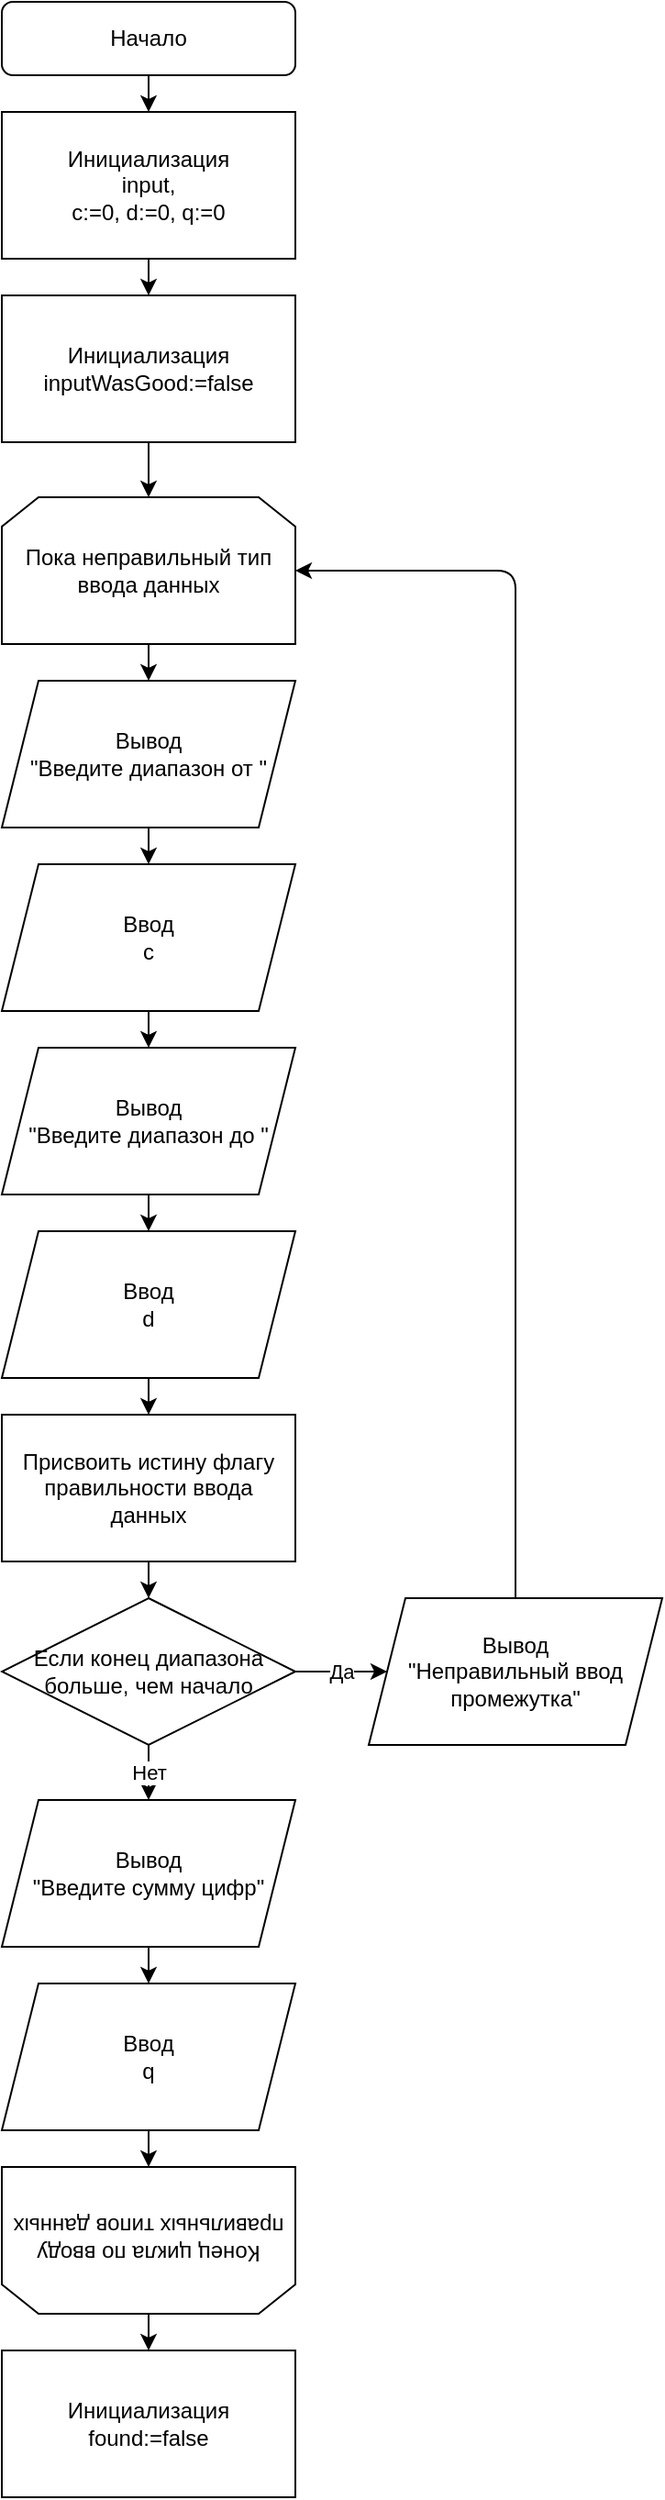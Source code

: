 <mxfile version="14.4.8" type="github">
  <diagram id="j850rsy9zMjjg5aDE9rX" name="Page-1">
    <mxGraphModel dx="1038" dy="580" grid="1" gridSize="10" guides="1" tooltips="1" connect="1" arrows="1" fold="1" page="1" pageScale="1" pageWidth="827" pageHeight="1169" math="0" shadow="0">
      <root>
        <mxCell id="0" />
        <mxCell id="1" parent="0" />
        <mxCell id="yiYiCe4EvvSNOmWsxo8L-3" value="Начало" style="rounded=1;whiteSpace=wrap;html=1;" vertex="1" parent="1">
          <mxGeometry x="320" y="40" width="160" height="40" as="geometry" />
        </mxCell>
        <mxCell id="yiYiCe4EvvSNOmWsxo8L-4" value="" style="endArrow=classic;html=1;exitX=0.5;exitY=1;exitDx=0;exitDy=0;entryX=0.5;entryY=0;entryDx=0;entryDy=0;" edge="1" parent="1" source="yiYiCe4EvvSNOmWsxo8L-3" target="yiYiCe4EvvSNOmWsxo8L-5">
          <mxGeometry width="50" height="50" relative="1" as="geometry">
            <mxPoint x="390" y="250" as="sourcePoint" />
            <mxPoint x="400" y="100" as="targetPoint" />
          </mxGeometry>
        </mxCell>
        <mxCell id="yiYiCe4EvvSNOmWsxo8L-5" value="Инициализация&lt;br&gt;input,&lt;br&gt;c:=0, d:=0, q:=0" style="rounded=0;whiteSpace=wrap;html=1;" vertex="1" parent="1">
          <mxGeometry x="320" y="100" width="160" height="80" as="geometry" />
        </mxCell>
        <mxCell id="yiYiCe4EvvSNOmWsxo8L-7" value="" style="endArrow=classic;html=1;exitX=0.5;exitY=1;exitDx=0;exitDy=0;entryX=0.5;entryY=0;entryDx=0;entryDy=0;" edge="1" parent="1" source="yiYiCe4EvvSNOmWsxo8L-5" target="yiYiCe4EvvSNOmWsxo8L-9">
          <mxGeometry width="50" height="50" relative="1" as="geometry">
            <mxPoint x="390" y="230" as="sourcePoint" />
            <mxPoint x="400" y="200" as="targetPoint" />
          </mxGeometry>
        </mxCell>
        <mxCell id="yiYiCe4EvvSNOmWsxo8L-9" value="Инициализация&lt;br&gt;inputWasGood:=false" style="rounded=0;whiteSpace=wrap;html=1;" vertex="1" parent="1">
          <mxGeometry x="320" y="200" width="160" height="80" as="geometry" />
        </mxCell>
        <mxCell id="yiYiCe4EvvSNOmWsxo8L-10" value="Пока неправильный тип ввода данных" style="shape=loopLimit;whiteSpace=wrap;html=1;" vertex="1" parent="1">
          <mxGeometry x="320" y="310" width="160" height="80" as="geometry" />
        </mxCell>
        <mxCell id="yiYiCe4EvvSNOmWsxo8L-11" value="" style="endArrow=classic;html=1;exitX=0.5;exitY=1;exitDx=0;exitDy=0;entryX=0.5;entryY=0;entryDx=0;entryDy=0;" edge="1" parent="1" source="yiYiCe4EvvSNOmWsxo8L-9" target="yiYiCe4EvvSNOmWsxo8L-10">
          <mxGeometry width="50" height="50" relative="1" as="geometry">
            <mxPoint x="390" y="320" as="sourcePoint" />
            <mxPoint x="610" y="330" as="targetPoint" />
          </mxGeometry>
        </mxCell>
        <mxCell id="yiYiCe4EvvSNOmWsxo8L-12" value="Вывод&lt;br&gt;&quot;Введите диапазон от &quot;" style="shape=parallelogram;perimeter=parallelogramPerimeter;whiteSpace=wrap;html=1;fixedSize=1;" vertex="1" parent="1">
          <mxGeometry x="320" y="410" width="160" height="80" as="geometry" />
        </mxCell>
        <mxCell id="yiYiCe4EvvSNOmWsxo8L-13" value="" style="endArrow=classic;html=1;exitX=0.5;exitY=1;exitDx=0;exitDy=0;entryX=0.5;entryY=0;entryDx=0;entryDy=0;" edge="1" parent="1" source="yiYiCe4EvvSNOmWsxo8L-10" target="yiYiCe4EvvSNOmWsxo8L-12">
          <mxGeometry width="50" height="50" relative="1" as="geometry">
            <mxPoint x="390" y="500" as="sourcePoint" />
            <mxPoint x="440" y="450" as="targetPoint" />
          </mxGeometry>
        </mxCell>
        <mxCell id="yiYiCe4EvvSNOmWsxo8L-14" value="Ввод&lt;br&gt;c" style="shape=parallelogram;perimeter=parallelogramPerimeter;whiteSpace=wrap;html=1;fixedSize=1;" vertex="1" parent="1">
          <mxGeometry x="320" y="510" width="160" height="80" as="geometry" />
        </mxCell>
        <mxCell id="yiYiCe4EvvSNOmWsxo8L-15" value="" style="endArrow=classic;html=1;exitX=0.5;exitY=1;exitDx=0;exitDy=0;entryX=0.5;entryY=0;entryDx=0;entryDy=0;" edge="1" parent="1" source="yiYiCe4EvvSNOmWsxo8L-12" target="yiYiCe4EvvSNOmWsxo8L-14">
          <mxGeometry width="50" height="50" relative="1" as="geometry">
            <mxPoint x="390" y="600" as="sourcePoint" />
            <mxPoint x="440" y="550" as="targetPoint" />
          </mxGeometry>
        </mxCell>
        <mxCell id="yiYiCe4EvvSNOmWsxo8L-16" value="Вывод&lt;br&gt;&quot;Введите диапазон до &quot;" style="shape=parallelogram;perimeter=parallelogramPerimeter;whiteSpace=wrap;html=1;fixedSize=1;" vertex="1" parent="1">
          <mxGeometry x="320" y="610" width="160" height="80" as="geometry" />
        </mxCell>
        <mxCell id="yiYiCe4EvvSNOmWsxo8L-17" value="" style="endArrow=classic;html=1;exitX=0.5;exitY=1;exitDx=0;exitDy=0;entryX=0.5;entryY=0;entryDx=0;entryDy=0;" edge="1" parent="1" source="yiYiCe4EvvSNOmWsxo8L-14" target="yiYiCe4EvvSNOmWsxo8L-16">
          <mxGeometry width="50" height="50" relative="1" as="geometry">
            <mxPoint x="390" y="600" as="sourcePoint" />
            <mxPoint x="400" y="640" as="targetPoint" />
          </mxGeometry>
        </mxCell>
        <mxCell id="yiYiCe4EvvSNOmWsxo8L-18" value="Ввод&lt;br&gt;d" style="shape=parallelogram;perimeter=parallelogramPerimeter;whiteSpace=wrap;html=1;fixedSize=1;" vertex="1" parent="1">
          <mxGeometry x="320" y="710" width="160" height="80" as="geometry" />
        </mxCell>
        <mxCell id="yiYiCe4EvvSNOmWsxo8L-19" value="" style="endArrow=classic;html=1;entryX=0.5;entryY=0;entryDx=0;entryDy=0;exitX=0.5;exitY=1;exitDx=0;exitDy=0;" edge="1" parent="1" source="yiYiCe4EvvSNOmWsxo8L-16" target="yiYiCe4EvvSNOmWsxo8L-18">
          <mxGeometry width="50" height="50" relative="1" as="geometry">
            <mxPoint x="390" y="800" as="sourcePoint" />
            <mxPoint x="440" y="750" as="targetPoint" />
          </mxGeometry>
        </mxCell>
        <mxCell id="yiYiCe4EvvSNOmWsxo8L-20" value="Присвоить истину флагу правильности ввода данных" style="rounded=0;whiteSpace=wrap;html=1;" vertex="1" parent="1">
          <mxGeometry x="320" y="810" width="160" height="80" as="geometry" />
        </mxCell>
        <mxCell id="yiYiCe4EvvSNOmWsxo8L-21" value="" style="endArrow=classic;html=1;exitX=0.5;exitY=1;exitDx=0;exitDy=0;entryX=0.5;entryY=0;entryDx=0;entryDy=0;" edge="1" parent="1" source="yiYiCe4EvvSNOmWsxo8L-18" target="yiYiCe4EvvSNOmWsxo8L-20">
          <mxGeometry width="50" height="50" relative="1" as="geometry">
            <mxPoint x="390" y="880" as="sourcePoint" />
            <mxPoint x="440" y="830" as="targetPoint" />
          </mxGeometry>
        </mxCell>
        <mxCell id="yiYiCe4EvvSNOmWsxo8L-22" value="Если конец диапазона больше, чем начало" style="rhombus;whiteSpace=wrap;html=1;" vertex="1" parent="1">
          <mxGeometry x="320" y="910" width="160" height="80" as="geometry" />
        </mxCell>
        <mxCell id="yiYiCe4EvvSNOmWsxo8L-23" value="" style="endArrow=classic;html=1;exitX=0.5;exitY=1;exitDx=0;exitDy=0;entryX=0.5;entryY=0;entryDx=0;entryDy=0;" edge="1" parent="1" source="yiYiCe4EvvSNOmWsxo8L-20" target="yiYiCe4EvvSNOmWsxo8L-22">
          <mxGeometry width="50" height="50" relative="1" as="geometry">
            <mxPoint x="390" y="1160" as="sourcePoint" />
            <mxPoint x="440" y="1110" as="targetPoint" />
          </mxGeometry>
        </mxCell>
        <mxCell id="yiYiCe4EvvSNOmWsxo8L-26" value="Да" style="endArrow=classic;html=1;exitX=1;exitY=0.5;exitDx=0;exitDy=0;" edge="1" parent="1" source="yiYiCe4EvvSNOmWsxo8L-22" target="yiYiCe4EvvSNOmWsxo8L-27">
          <mxGeometry width="50" height="50" relative="1" as="geometry">
            <mxPoint x="390" y="1060" as="sourcePoint" />
            <mxPoint x="530" y="960" as="targetPoint" />
          </mxGeometry>
        </mxCell>
        <mxCell id="yiYiCe4EvvSNOmWsxo8L-27" value="Вывод&lt;br&gt;&quot;Неправильный ввод промежутка&quot;" style="shape=parallelogram;perimeter=parallelogramPerimeter;whiteSpace=wrap;html=1;fixedSize=1;" vertex="1" parent="1">
          <mxGeometry x="520" y="910" width="160" height="80" as="geometry" />
        </mxCell>
        <mxCell id="yiYiCe4EvvSNOmWsxo8L-30" value="" style="endArrow=classic;html=1;exitX=0.5;exitY=0;exitDx=0;exitDy=0;entryX=1;entryY=0.5;entryDx=0;entryDy=0;" edge="1" parent="1" source="yiYiCe4EvvSNOmWsxo8L-27" target="yiYiCe4EvvSNOmWsxo8L-10">
          <mxGeometry width="50" height="50" relative="1" as="geometry">
            <mxPoint x="440" y="710" as="sourcePoint" />
            <mxPoint x="490" y="660" as="targetPoint" />
            <Array as="points">
              <mxPoint x="600" y="350" />
            </Array>
          </mxGeometry>
        </mxCell>
        <mxCell id="yiYiCe4EvvSNOmWsxo8L-31" value="Нет" style="endArrow=classic;html=1;exitX=0.5;exitY=1;exitDx=0;exitDy=0;entryX=0.5;entryY=0;entryDx=0;entryDy=0;" edge="1" parent="1" source="yiYiCe4EvvSNOmWsxo8L-22" target="yiYiCe4EvvSNOmWsxo8L-33">
          <mxGeometry relative="1" as="geometry">
            <mxPoint x="450" y="950" as="sourcePoint" />
            <mxPoint x="400" y="1050" as="targetPoint" />
          </mxGeometry>
        </mxCell>
        <mxCell id="yiYiCe4EvvSNOmWsxo8L-33" value="Вывод&lt;br&gt;&quot;Введите сумму цифр&quot;" style="shape=parallelogram;perimeter=parallelogramPerimeter;whiteSpace=wrap;html=1;fixedSize=1;" vertex="1" parent="1">
          <mxGeometry x="320" y="1020" width="160" height="80" as="geometry" />
        </mxCell>
        <mxCell id="yiYiCe4EvvSNOmWsxo8L-35" value="Ввод&lt;br&gt;q" style="shape=parallelogram;perimeter=parallelogramPerimeter;whiteSpace=wrap;html=1;fixedSize=1;" vertex="1" parent="1">
          <mxGeometry x="320" y="1120" width="160" height="80" as="geometry" />
        </mxCell>
        <mxCell id="yiYiCe4EvvSNOmWsxo8L-36" value="" style="endArrow=classic;html=1;exitX=0.5;exitY=1;exitDx=0;exitDy=0;entryX=0.5;entryY=0;entryDx=0;entryDy=0;" edge="1" parent="1" source="yiYiCe4EvvSNOmWsxo8L-33" target="yiYiCe4EvvSNOmWsxo8L-35">
          <mxGeometry width="50" height="50" relative="1" as="geometry">
            <mxPoint x="470" y="1240" as="sourcePoint" />
            <mxPoint x="520" y="1190" as="targetPoint" />
          </mxGeometry>
        </mxCell>
        <mxCell id="yiYiCe4EvvSNOmWsxo8L-37" value="Конец цикла по вводу правильных типов данных" style="shape=loopLimit;whiteSpace=wrap;html=1;rotation=-180;" vertex="1" parent="1">
          <mxGeometry x="320" y="1220" width="160" height="80" as="geometry" />
        </mxCell>
        <mxCell id="yiYiCe4EvvSNOmWsxo8L-38" value="" style="endArrow=classic;html=1;exitX=0.5;exitY=1;exitDx=0;exitDy=0;entryX=0.5;entryY=1;entryDx=0;entryDy=0;" edge="1" parent="1" source="yiYiCe4EvvSNOmWsxo8L-35" target="yiYiCe4EvvSNOmWsxo8L-37">
          <mxGeometry width="50" height="50" relative="1" as="geometry">
            <mxPoint x="470" y="1140" as="sourcePoint" />
            <mxPoint x="520" y="1090" as="targetPoint" />
          </mxGeometry>
        </mxCell>
        <mxCell id="yiYiCe4EvvSNOmWsxo8L-39" value="Инициализация&lt;br&gt;found:=false" style="rounded=0;whiteSpace=wrap;html=1;" vertex="1" parent="1">
          <mxGeometry x="320" y="1320" width="160" height="80" as="geometry" />
        </mxCell>
        <mxCell id="yiYiCe4EvvSNOmWsxo8L-40" value="" style="endArrow=classic;html=1;exitX=0.5;exitY=0;exitDx=0;exitDy=0;entryX=0.5;entryY=0;entryDx=0;entryDy=0;" edge="1" parent="1" source="yiYiCe4EvvSNOmWsxo8L-37" target="yiYiCe4EvvSNOmWsxo8L-39">
          <mxGeometry width="50" height="50" relative="1" as="geometry">
            <mxPoint x="470" y="1440" as="sourcePoint" />
            <mxPoint x="520" y="1390" as="targetPoint" />
          </mxGeometry>
        </mxCell>
      </root>
    </mxGraphModel>
  </diagram>
</mxfile>
